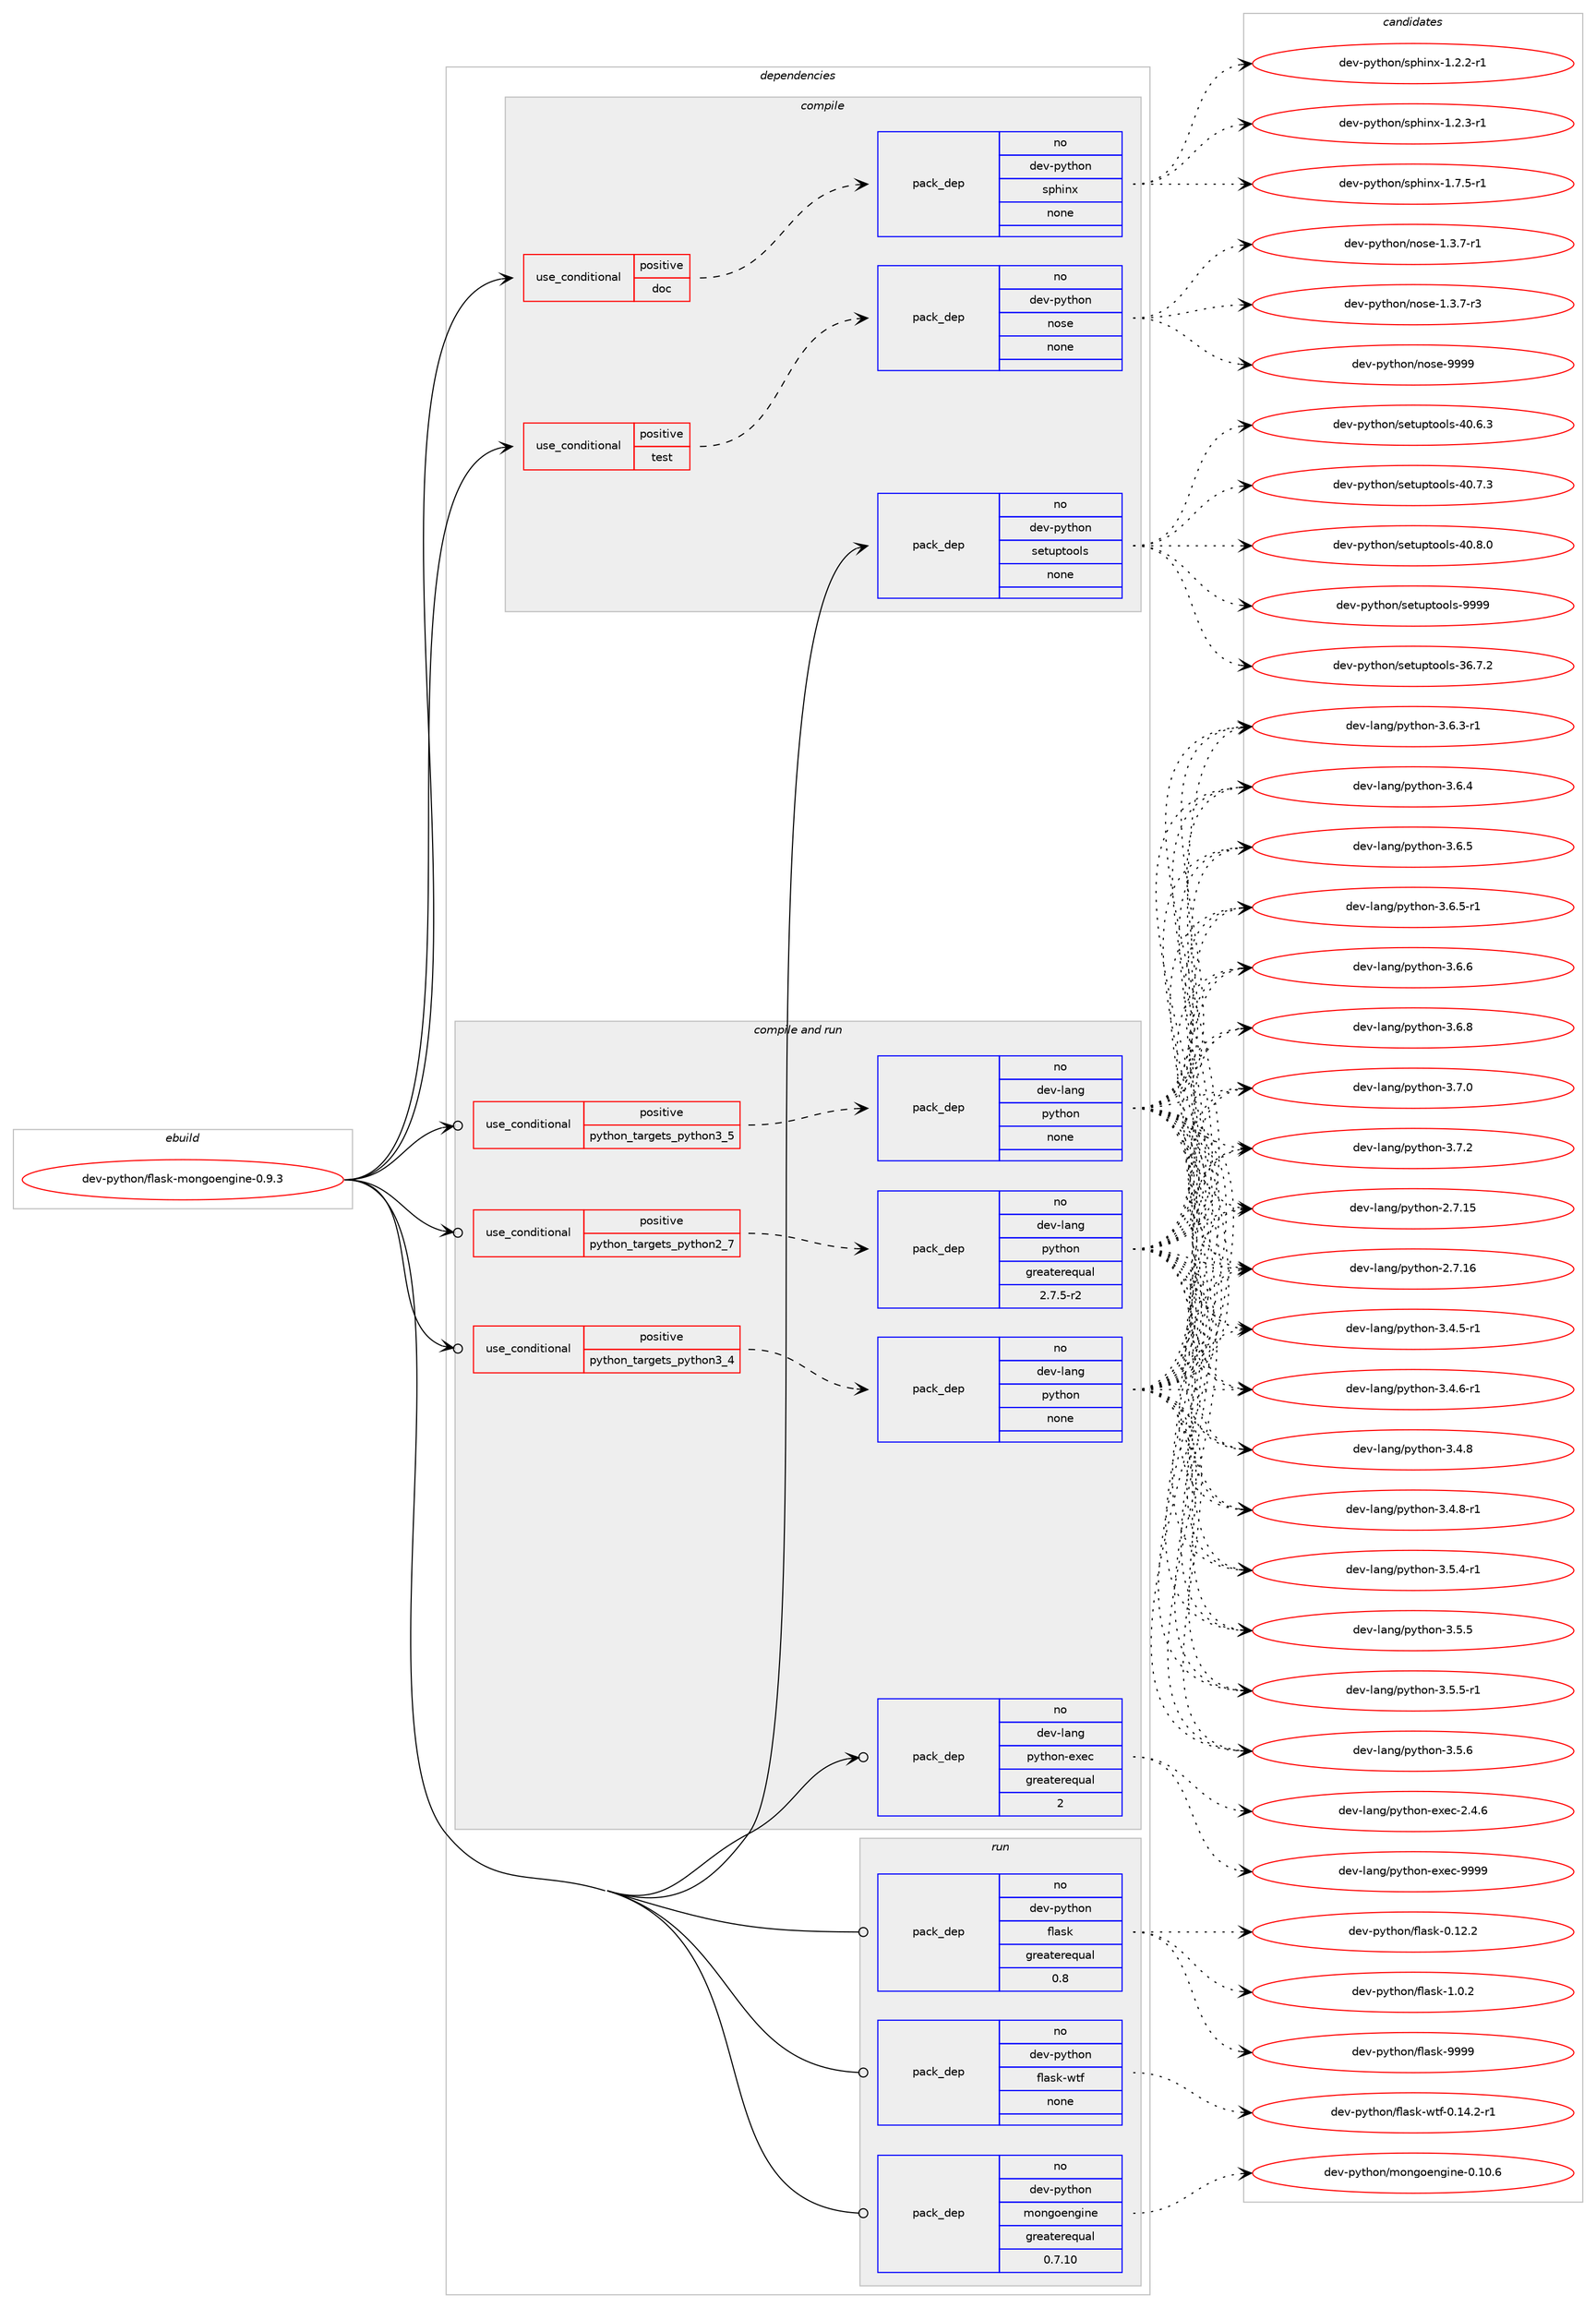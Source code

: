 digraph prolog {

# *************
# Graph options
# *************

newrank=true;
concentrate=true;
compound=true;
graph [rankdir=LR,fontname=Helvetica,fontsize=10,ranksep=1.5];#, ranksep=2.5, nodesep=0.2];
edge  [arrowhead=vee];
node  [fontname=Helvetica,fontsize=10];

# **********
# The ebuild
# **********

subgraph cluster_leftcol {
color=gray;
rank=same;
label=<<i>ebuild</i>>;
id [label="dev-python/flask-mongoengine-0.9.3", color=red, width=4, href="../dev-python/flask-mongoengine-0.9.3.svg"];
}

# ****************
# The dependencies
# ****************

subgraph cluster_midcol {
color=gray;
label=<<i>dependencies</i>>;
subgraph cluster_compile {
fillcolor="#eeeeee";
style=filled;
label=<<i>compile</i>>;
subgraph cond374435 {
dependency1409644 [label=<<TABLE BORDER="0" CELLBORDER="1" CELLSPACING="0" CELLPADDING="4"><TR><TD ROWSPAN="3" CELLPADDING="10">use_conditional</TD></TR><TR><TD>positive</TD></TR><TR><TD>doc</TD></TR></TABLE>>, shape=none, color=red];
subgraph pack1011950 {
dependency1409645 [label=<<TABLE BORDER="0" CELLBORDER="1" CELLSPACING="0" CELLPADDING="4" WIDTH="220"><TR><TD ROWSPAN="6" CELLPADDING="30">pack_dep</TD></TR><TR><TD WIDTH="110">no</TD></TR><TR><TD>dev-python</TD></TR><TR><TD>sphinx</TD></TR><TR><TD>none</TD></TR><TR><TD></TD></TR></TABLE>>, shape=none, color=blue];
}
dependency1409644:e -> dependency1409645:w [weight=20,style="dashed",arrowhead="vee"];
}
id:e -> dependency1409644:w [weight=20,style="solid",arrowhead="vee"];
subgraph cond374436 {
dependency1409646 [label=<<TABLE BORDER="0" CELLBORDER="1" CELLSPACING="0" CELLPADDING="4"><TR><TD ROWSPAN="3" CELLPADDING="10">use_conditional</TD></TR><TR><TD>positive</TD></TR><TR><TD>test</TD></TR></TABLE>>, shape=none, color=red];
subgraph pack1011951 {
dependency1409647 [label=<<TABLE BORDER="0" CELLBORDER="1" CELLSPACING="0" CELLPADDING="4" WIDTH="220"><TR><TD ROWSPAN="6" CELLPADDING="30">pack_dep</TD></TR><TR><TD WIDTH="110">no</TD></TR><TR><TD>dev-python</TD></TR><TR><TD>nose</TD></TR><TR><TD>none</TD></TR><TR><TD></TD></TR></TABLE>>, shape=none, color=blue];
}
dependency1409646:e -> dependency1409647:w [weight=20,style="dashed",arrowhead="vee"];
}
id:e -> dependency1409646:w [weight=20,style="solid",arrowhead="vee"];
subgraph pack1011952 {
dependency1409648 [label=<<TABLE BORDER="0" CELLBORDER="1" CELLSPACING="0" CELLPADDING="4" WIDTH="220"><TR><TD ROWSPAN="6" CELLPADDING="30">pack_dep</TD></TR><TR><TD WIDTH="110">no</TD></TR><TR><TD>dev-python</TD></TR><TR><TD>setuptools</TD></TR><TR><TD>none</TD></TR><TR><TD></TD></TR></TABLE>>, shape=none, color=blue];
}
id:e -> dependency1409648:w [weight=20,style="solid",arrowhead="vee"];
}
subgraph cluster_compileandrun {
fillcolor="#eeeeee";
style=filled;
label=<<i>compile and run</i>>;
subgraph cond374437 {
dependency1409649 [label=<<TABLE BORDER="0" CELLBORDER="1" CELLSPACING="0" CELLPADDING="4"><TR><TD ROWSPAN="3" CELLPADDING="10">use_conditional</TD></TR><TR><TD>positive</TD></TR><TR><TD>python_targets_python2_7</TD></TR></TABLE>>, shape=none, color=red];
subgraph pack1011953 {
dependency1409650 [label=<<TABLE BORDER="0" CELLBORDER="1" CELLSPACING="0" CELLPADDING="4" WIDTH="220"><TR><TD ROWSPAN="6" CELLPADDING="30">pack_dep</TD></TR><TR><TD WIDTH="110">no</TD></TR><TR><TD>dev-lang</TD></TR><TR><TD>python</TD></TR><TR><TD>greaterequal</TD></TR><TR><TD>2.7.5-r2</TD></TR></TABLE>>, shape=none, color=blue];
}
dependency1409649:e -> dependency1409650:w [weight=20,style="dashed",arrowhead="vee"];
}
id:e -> dependency1409649:w [weight=20,style="solid",arrowhead="odotvee"];
subgraph cond374438 {
dependency1409651 [label=<<TABLE BORDER="0" CELLBORDER="1" CELLSPACING="0" CELLPADDING="4"><TR><TD ROWSPAN="3" CELLPADDING="10">use_conditional</TD></TR><TR><TD>positive</TD></TR><TR><TD>python_targets_python3_4</TD></TR></TABLE>>, shape=none, color=red];
subgraph pack1011954 {
dependency1409652 [label=<<TABLE BORDER="0" CELLBORDER="1" CELLSPACING="0" CELLPADDING="4" WIDTH="220"><TR><TD ROWSPAN="6" CELLPADDING="30">pack_dep</TD></TR><TR><TD WIDTH="110">no</TD></TR><TR><TD>dev-lang</TD></TR><TR><TD>python</TD></TR><TR><TD>none</TD></TR><TR><TD></TD></TR></TABLE>>, shape=none, color=blue];
}
dependency1409651:e -> dependency1409652:w [weight=20,style="dashed",arrowhead="vee"];
}
id:e -> dependency1409651:w [weight=20,style="solid",arrowhead="odotvee"];
subgraph cond374439 {
dependency1409653 [label=<<TABLE BORDER="0" CELLBORDER="1" CELLSPACING="0" CELLPADDING="4"><TR><TD ROWSPAN="3" CELLPADDING="10">use_conditional</TD></TR><TR><TD>positive</TD></TR><TR><TD>python_targets_python3_5</TD></TR></TABLE>>, shape=none, color=red];
subgraph pack1011955 {
dependency1409654 [label=<<TABLE BORDER="0" CELLBORDER="1" CELLSPACING="0" CELLPADDING="4" WIDTH="220"><TR><TD ROWSPAN="6" CELLPADDING="30">pack_dep</TD></TR><TR><TD WIDTH="110">no</TD></TR><TR><TD>dev-lang</TD></TR><TR><TD>python</TD></TR><TR><TD>none</TD></TR><TR><TD></TD></TR></TABLE>>, shape=none, color=blue];
}
dependency1409653:e -> dependency1409654:w [weight=20,style="dashed",arrowhead="vee"];
}
id:e -> dependency1409653:w [weight=20,style="solid",arrowhead="odotvee"];
subgraph pack1011956 {
dependency1409655 [label=<<TABLE BORDER="0" CELLBORDER="1" CELLSPACING="0" CELLPADDING="4" WIDTH="220"><TR><TD ROWSPAN="6" CELLPADDING="30">pack_dep</TD></TR><TR><TD WIDTH="110">no</TD></TR><TR><TD>dev-lang</TD></TR><TR><TD>python-exec</TD></TR><TR><TD>greaterequal</TD></TR><TR><TD>2</TD></TR></TABLE>>, shape=none, color=blue];
}
id:e -> dependency1409655:w [weight=20,style="solid",arrowhead="odotvee"];
}
subgraph cluster_run {
fillcolor="#eeeeee";
style=filled;
label=<<i>run</i>>;
subgraph pack1011957 {
dependency1409656 [label=<<TABLE BORDER="0" CELLBORDER="1" CELLSPACING="0" CELLPADDING="4" WIDTH="220"><TR><TD ROWSPAN="6" CELLPADDING="30">pack_dep</TD></TR><TR><TD WIDTH="110">no</TD></TR><TR><TD>dev-python</TD></TR><TR><TD>flask</TD></TR><TR><TD>greaterequal</TD></TR><TR><TD>0.8</TD></TR></TABLE>>, shape=none, color=blue];
}
id:e -> dependency1409656:w [weight=20,style="solid",arrowhead="odot"];
subgraph pack1011958 {
dependency1409657 [label=<<TABLE BORDER="0" CELLBORDER="1" CELLSPACING="0" CELLPADDING="4" WIDTH="220"><TR><TD ROWSPAN="6" CELLPADDING="30">pack_dep</TD></TR><TR><TD WIDTH="110">no</TD></TR><TR><TD>dev-python</TD></TR><TR><TD>flask-wtf</TD></TR><TR><TD>none</TD></TR><TR><TD></TD></TR></TABLE>>, shape=none, color=blue];
}
id:e -> dependency1409657:w [weight=20,style="solid",arrowhead="odot"];
subgraph pack1011959 {
dependency1409658 [label=<<TABLE BORDER="0" CELLBORDER="1" CELLSPACING="0" CELLPADDING="4" WIDTH="220"><TR><TD ROWSPAN="6" CELLPADDING="30">pack_dep</TD></TR><TR><TD WIDTH="110">no</TD></TR><TR><TD>dev-python</TD></TR><TR><TD>mongoengine</TD></TR><TR><TD>greaterequal</TD></TR><TR><TD>0.7.10</TD></TR></TABLE>>, shape=none, color=blue];
}
id:e -> dependency1409658:w [weight=20,style="solid",arrowhead="odot"];
}
}

# **************
# The candidates
# **************

subgraph cluster_choices {
rank=same;
color=gray;
label=<<i>candidates</i>>;

subgraph choice1011950 {
color=black;
nodesep=1;
choice10010111845112121116104111110471151121041051101204549465046504511449 [label="dev-python/sphinx-1.2.2-r1", color=red, width=4,href="../dev-python/sphinx-1.2.2-r1.svg"];
choice10010111845112121116104111110471151121041051101204549465046514511449 [label="dev-python/sphinx-1.2.3-r1", color=red, width=4,href="../dev-python/sphinx-1.2.3-r1.svg"];
choice10010111845112121116104111110471151121041051101204549465546534511449 [label="dev-python/sphinx-1.7.5-r1", color=red, width=4,href="../dev-python/sphinx-1.7.5-r1.svg"];
dependency1409645:e -> choice10010111845112121116104111110471151121041051101204549465046504511449:w [style=dotted,weight="100"];
dependency1409645:e -> choice10010111845112121116104111110471151121041051101204549465046514511449:w [style=dotted,weight="100"];
dependency1409645:e -> choice10010111845112121116104111110471151121041051101204549465546534511449:w [style=dotted,weight="100"];
}
subgraph choice1011951 {
color=black;
nodesep=1;
choice10010111845112121116104111110471101111151014549465146554511449 [label="dev-python/nose-1.3.7-r1", color=red, width=4,href="../dev-python/nose-1.3.7-r1.svg"];
choice10010111845112121116104111110471101111151014549465146554511451 [label="dev-python/nose-1.3.7-r3", color=red, width=4,href="../dev-python/nose-1.3.7-r3.svg"];
choice10010111845112121116104111110471101111151014557575757 [label="dev-python/nose-9999", color=red, width=4,href="../dev-python/nose-9999.svg"];
dependency1409647:e -> choice10010111845112121116104111110471101111151014549465146554511449:w [style=dotted,weight="100"];
dependency1409647:e -> choice10010111845112121116104111110471101111151014549465146554511451:w [style=dotted,weight="100"];
dependency1409647:e -> choice10010111845112121116104111110471101111151014557575757:w [style=dotted,weight="100"];
}
subgraph choice1011952 {
color=black;
nodesep=1;
choice100101118451121211161041111104711510111611711211611111110811545515446554650 [label="dev-python/setuptools-36.7.2", color=red, width=4,href="../dev-python/setuptools-36.7.2.svg"];
choice100101118451121211161041111104711510111611711211611111110811545524846544651 [label="dev-python/setuptools-40.6.3", color=red, width=4,href="../dev-python/setuptools-40.6.3.svg"];
choice100101118451121211161041111104711510111611711211611111110811545524846554651 [label="dev-python/setuptools-40.7.3", color=red, width=4,href="../dev-python/setuptools-40.7.3.svg"];
choice100101118451121211161041111104711510111611711211611111110811545524846564648 [label="dev-python/setuptools-40.8.0", color=red, width=4,href="../dev-python/setuptools-40.8.0.svg"];
choice10010111845112121116104111110471151011161171121161111111081154557575757 [label="dev-python/setuptools-9999", color=red, width=4,href="../dev-python/setuptools-9999.svg"];
dependency1409648:e -> choice100101118451121211161041111104711510111611711211611111110811545515446554650:w [style=dotted,weight="100"];
dependency1409648:e -> choice100101118451121211161041111104711510111611711211611111110811545524846544651:w [style=dotted,weight="100"];
dependency1409648:e -> choice100101118451121211161041111104711510111611711211611111110811545524846554651:w [style=dotted,weight="100"];
dependency1409648:e -> choice100101118451121211161041111104711510111611711211611111110811545524846564648:w [style=dotted,weight="100"];
dependency1409648:e -> choice10010111845112121116104111110471151011161171121161111111081154557575757:w [style=dotted,weight="100"];
}
subgraph choice1011953 {
color=black;
nodesep=1;
choice10010111845108971101034711212111610411111045504655464953 [label="dev-lang/python-2.7.15", color=red, width=4,href="../dev-lang/python-2.7.15.svg"];
choice10010111845108971101034711212111610411111045504655464954 [label="dev-lang/python-2.7.16", color=red, width=4,href="../dev-lang/python-2.7.16.svg"];
choice1001011184510897110103471121211161041111104551465246534511449 [label="dev-lang/python-3.4.5-r1", color=red, width=4,href="../dev-lang/python-3.4.5-r1.svg"];
choice1001011184510897110103471121211161041111104551465246544511449 [label="dev-lang/python-3.4.6-r1", color=red, width=4,href="../dev-lang/python-3.4.6-r1.svg"];
choice100101118451089711010347112121116104111110455146524656 [label="dev-lang/python-3.4.8", color=red, width=4,href="../dev-lang/python-3.4.8.svg"];
choice1001011184510897110103471121211161041111104551465246564511449 [label="dev-lang/python-3.4.8-r1", color=red, width=4,href="../dev-lang/python-3.4.8-r1.svg"];
choice1001011184510897110103471121211161041111104551465346524511449 [label="dev-lang/python-3.5.4-r1", color=red, width=4,href="../dev-lang/python-3.5.4-r1.svg"];
choice100101118451089711010347112121116104111110455146534653 [label="dev-lang/python-3.5.5", color=red, width=4,href="../dev-lang/python-3.5.5.svg"];
choice1001011184510897110103471121211161041111104551465346534511449 [label="dev-lang/python-3.5.5-r1", color=red, width=4,href="../dev-lang/python-3.5.5-r1.svg"];
choice100101118451089711010347112121116104111110455146534654 [label="dev-lang/python-3.5.6", color=red, width=4,href="../dev-lang/python-3.5.6.svg"];
choice1001011184510897110103471121211161041111104551465446514511449 [label="dev-lang/python-3.6.3-r1", color=red, width=4,href="../dev-lang/python-3.6.3-r1.svg"];
choice100101118451089711010347112121116104111110455146544652 [label="dev-lang/python-3.6.4", color=red, width=4,href="../dev-lang/python-3.6.4.svg"];
choice100101118451089711010347112121116104111110455146544653 [label="dev-lang/python-3.6.5", color=red, width=4,href="../dev-lang/python-3.6.5.svg"];
choice1001011184510897110103471121211161041111104551465446534511449 [label="dev-lang/python-3.6.5-r1", color=red, width=4,href="../dev-lang/python-3.6.5-r1.svg"];
choice100101118451089711010347112121116104111110455146544654 [label="dev-lang/python-3.6.6", color=red, width=4,href="../dev-lang/python-3.6.6.svg"];
choice100101118451089711010347112121116104111110455146544656 [label="dev-lang/python-3.6.8", color=red, width=4,href="../dev-lang/python-3.6.8.svg"];
choice100101118451089711010347112121116104111110455146554648 [label="dev-lang/python-3.7.0", color=red, width=4,href="../dev-lang/python-3.7.0.svg"];
choice100101118451089711010347112121116104111110455146554650 [label="dev-lang/python-3.7.2", color=red, width=4,href="../dev-lang/python-3.7.2.svg"];
dependency1409650:e -> choice10010111845108971101034711212111610411111045504655464953:w [style=dotted,weight="100"];
dependency1409650:e -> choice10010111845108971101034711212111610411111045504655464954:w [style=dotted,weight="100"];
dependency1409650:e -> choice1001011184510897110103471121211161041111104551465246534511449:w [style=dotted,weight="100"];
dependency1409650:e -> choice1001011184510897110103471121211161041111104551465246544511449:w [style=dotted,weight="100"];
dependency1409650:e -> choice100101118451089711010347112121116104111110455146524656:w [style=dotted,weight="100"];
dependency1409650:e -> choice1001011184510897110103471121211161041111104551465246564511449:w [style=dotted,weight="100"];
dependency1409650:e -> choice1001011184510897110103471121211161041111104551465346524511449:w [style=dotted,weight="100"];
dependency1409650:e -> choice100101118451089711010347112121116104111110455146534653:w [style=dotted,weight="100"];
dependency1409650:e -> choice1001011184510897110103471121211161041111104551465346534511449:w [style=dotted,weight="100"];
dependency1409650:e -> choice100101118451089711010347112121116104111110455146534654:w [style=dotted,weight="100"];
dependency1409650:e -> choice1001011184510897110103471121211161041111104551465446514511449:w [style=dotted,weight="100"];
dependency1409650:e -> choice100101118451089711010347112121116104111110455146544652:w [style=dotted,weight="100"];
dependency1409650:e -> choice100101118451089711010347112121116104111110455146544653:w [style=dotted,weight="100"];
dependency1409650:e -> choice1001011184510897110103471121211161041111104551465446534511449:w [style=dotted,weight="100"];
dependency1409650:e -> choice100101118451089711010347112121116104111110455146544654:w [style=dotted,weight="100"];
dependency1409650:e -> choice100101118451089711010347112121116104111110455146544656:w [style=dotted,weight="100"];
dependency1409650:e -> choice100101118451089711010347112121116104111110455146554648:w [style=dotted,weight="100"];
dependency1409650:e -> choice100101118451089711010347112121116104111110455146554650:w [style=dotted,weight="100"];
}
subgraph choice1011954 {
color=black;
nodesep=1;
choice10010111845108971101034711212111610411111045504655464953 [label="dev-lang/python-2.7.15", color=red, width=4,href="../dev-lang/python-2.7.15.svg"];
choice10010111845108971101034711212111610411111045504655464954 [label="dev-lang/python-2.7.16", color=red, width=4,href="../dev-lang/python-2.7.16.svg"];
choice1001011184510897110103471121211161041111104551465246534511449 [label="dev-lang/python-3.4.5-r1", color=red, width=4,href="../dev-lang/python-3.4.5-r1.svg"];
choice1001011184510897110103471121211161041111104551465246544511449 [label="dev-lang/python-3.4.6-r1", color=red, width=4,href="../dev-lang/python-3.4.6-r1.svg"];
choice100101118451089711010347112121116104111110455146524656 [label="dev-lang/python-3.4.8", color=red, width=4,href="../dev-lang/python-3.4.8.svg"];
choice1001011184510897110103471121211161041111104551465246564511449 [label="dev-lang/python-3.4.8-r1", color=red, width=4,href="../dev-lang/python-3.4.8-r1.svg"];
choice1001011184510897110103471121211161041111104551465346524511449 [label="dev-lang/python-3.5.4-r1", color=red, width=4,href="../dev-lang/python-3.5.4-r1.svg"];
choice100101118451089711010347112121116104111110455146534653 [label="dev-lang/python-3.5.5", color=red, width=4,href="../dev-lang/python-3.5.5.svg"];
choice1001011184510897110103471121211161041111104551465346534511449 [label="dev-lang/python-3.5.5-r1", color=red, width=4,href="../dev-lang/python-3.5.5-r1.svg"];
choice100101118451089711010347112121116104111110455146534654 [label="dev-lang/python-3.5.6", color=red, width=4,href="../dev-lang/python-3.5.6.svg"];
choice1001011184510897110103471121211161041111104551465446514511449 [label="dev-lang/python-3.6.3-r1", color=red, width=4,href="../dev-lang/python-3.6.3-r1.svg"];
choice100101118451089711010347112121116104111110455146544652 [label="dev-lang/python-3.6.4", color=red, width=4,href="../dev-lang/python-3.6.4.svg"];
choice100101118451089711010347112121116104111110455146544653 [label="dev-lang/python-3.6.5", color=red, width=4,href="../dev-lang/python-3.6.5.svg"];
choice1001011184510897110103471121211161041111104551465446534511449 [label="dev-lang/python-3.6.5-r1", color=red, width=4,href="../dev-lang/python-3.6.5-r1.svg"];
choice100101118451089711010347112121116104111110455146544654 [label="dev-lang/python-3.6.6", color=red, width=4,href="../dev-lang/python-3.6.6.svg"];
choice100101118451089711010347112121116104111110455146544656 [label="dev-lang/python-3.6.8", color=red, width=4,href="../dev-lang/python-3.6.8.svg"];
choice100101118451089711010347112121116104111110455146554648 [label="dev-lang/python-3.7.0", color=red, width=4,href="../dev-lang/python-3.7.0.svg"];
choice100101118451089711010347112121116104111110455146554650 [label="dev-lang/python-3.7.2", color=red, width=4,href="../dev-lang/python-3.7.2.svg"];
dependency1409652:e -> choice10010111845108971101034711212111610411111045504655464953:w [style=dotted,weight="100"];
dependency1409652:e -> choice10010111845108971101034711212111610411111045504655464954:w [style=dotted,weight="100"];
dependency1409652:e -> choice1001011184510897110103471121211161041111104551465246534511449:w [style=dotted,weight="100"];
dependency1409652:e -> choice1001011184510897110103471121211161041111104551465246544511449:w [style=dotted,weight="100"];
dependency1409652:e -> choice100101118451089711010347112121116104111110455146524656:w [style=dotted,weight="100"];
dependency1409652:e -> choice1001011184510897110103471121211161041111104551465246564511449:w [style=dotted,weight="100"];
dependency1409652:e -> choice1001011184510897110103471121211161041111104551465346524511449:w [style=dotted,weight="100"];
dependency1409652:e -> choice100101118451089711010347112121116104111110455146534653:w [style=dotted,weight="100"];
dependency1409652:e -> choice1001011184510897110103471121211161041111104551465346534511449:w [style=dotted,weight="100"];
dependency1409652:e -> choice100101118451089711010347112121116104111110455146534654:w [style=dotted,weight="100"];
dependency1409652:e -> choice1001011184510897110103471121211161041111104551465446514511449:w [style=dotted,weight="100"];
dependency1409652:e -> choice100101118451089711010347112121116104111110455146544652:w [style=dotted,weight="100"];
dependency1409652:e -> choice100101118451089711010347112121116104111110455146544653:w [style=dotted,weight="100"];
dependency1409652:e -> choice1001011184510897110103471121211161041111104551465446534511449:w [style=dotted,weight="100"];
dependency1409652:e -> choice100101118451089711010347112121116104111110455146544654:w [style=dotted,weight="100"];
dependency1409652:e -> choice100101118451089711010347112121116104111110455146544656:w [style=dotted,weight="100"];
dependency1409652:e -> choice100101118451089711010347112121116104111110455146554648:w [style=dotted,weight="100"];
dependency1409652:e -> choice100101118451089711010347112121116104111110455146554650:w [style=dotted,weight="100"];
}
subgraph choice1011955 {
color=black;
nodesep=1;
choice10010111845108971101034711212111610411111045504655464953 [label="dev-lang/python-2.7.15", color=red, width=4,href="../dev-lang/python-2.7.15.svg"];
choice10010111845108971101034711212111610411111045504655464954 [label="dev-lang/python-2.7.16", color=red, width=4,href="../dev-lang/python-2.7.16.svg"];
choice1001011184510897110103471121211161041111104551465246534511449 [label="dev-lang/python-3.4.5-r1", color=red, width=4,href="../dev-lang/python-3.4.5-r1.svg"];
choice1001011184510897110103471121211161041111104551465246544511449 [label="dev-lang/python-3.4.6-r1", color=red, width=4,href="../dev-lang/python-3.4.6-r1.svg"];
choice100101118451089711010347112121116104111110455146524656 [label="dev-lang/python-3.4.8", color=red, width=4,href="../dev-lang/python-3.4.8.svg"];
choice1001011184510897110103471121211161041111104551465246564511449 [label="dev-lang/python-3.4.8-r1", color=red, width=4,href="../dev-lang/python-3.4.8-r1.svg"];
choice1001011184510897110103471121211161041111104551465346524511449 [label="dev-lang/python-3.5.4-r1", color=red, width=4,href="../dev-lang/python-3.5.4-r1.svg"];
choice100101118451089711010347112121116104111110455146534653 [label="dev-lang/python-3.5.5", color=red, width=4,href="../dev-lang/python-3.5.5.svg"];
choice1001011184510897110103471121211161041111104551465346534511449 [label="dev-lang/python-3.5.5-r1", color=red, width=4,href="../dev-lang/python-3.5.5-r1.svg"];
choice100101118451089711010347112121116104111110455146534654 [label="dev-lang/python-3.5.6", color=red, width=4,href="../dev-lang/python-3.5.6.svg"];
choice1001011184510897110103471121211161041111104551465446514511449 [label="dev-lang/python-3.6.3-r1", color=red, width=4,href="../dev-lang/python-3.6.3-r1.svg"];
choice100101118451089711010347112121116104111110455146544652 [label="dev-lang/python-3.6.4", color=red, width=4,href="../dev-lang/python-3.6.4.svg"];
choice100101118451089711010347112121116104111110455146544653 [label="dev-lang/python-3.6.5", color=red, width=4,href="../dev-lang/python-3.6.5.svg"];
choice1001011184510897110103471121211161041111104551465446534511449 [label="dev-lang/python-3.6.5-r1", color=red, width=4,href="../dev-lang/python-3.6.5-r1.svg"];
choice100101118451089711010347112121116104111110455146544654 [label="dev-lang/python-3.6.6", color=red, width=4,href="../dev-lang/python-3.6.6.svg"];
choice100101118451089711010347112121116104111110455146544656 [label="dev-lang/python-3.6.8", color=red, width=4,href="../dev-lang/python-3.6.8.svg"];
choice100101118451089711010347112121116104111110455146554648 [label="dev-lang/python-3.7.0", color=red, width=4,href="../dev-lang/python-3.7.0.svg"];
choice100101118451089711010347112121116104111110455146554650 [label="dev-lang/python-3.7.2", color=red, width=4,href="../dev-lang/python-3.7.2.svg"];
dependency1409654:e -> choice10010111845108971101034711212111610411111045504655464953:w [style=dotted,weight="100"];
dependency1409654:e -> choice10010111845108971101034711212111610411111045504655464954:w [style=dotted,weight="100"];
dependency1409654:e -> choice1001011184510897110103471121211161041111104551465246534511449:w [style=dotted,weight="100"];
dependency1409654:e -> choice1001011184510897110103471121211161041111104551465246544511449:w [style=dotted,weight="100"];
dependency1409654:e -> choice100101118451089711010347112121116104111110455146524656:w [style=dotted,weight="100"];
dependency1409654:e -> choice1001011184510897110103471121211161041111104551465246564511449:w [style=dotted,weight="100"];
dependency1409654:e -> choice1001011184510897110103471121211161041111104551465346524511449:w [style=dotted,weight="100"];
dependency1409654:e -> choice100101118451089711010347112121116104111110455146534653:w [style=dotted,weight="100"];
dependency1409654:e -> choice1001011184510897110103471121211161041111104551465346534511449:w [style=dotted,weight="100"];
dependency1409654:e -> choice100101118451089711010347112121116104111110455146534654:w [style=dotted,weight="100"];
dependency1409654:e -> choice1001011184510897110103471121211161041111104551465446514511449:w [style=dotted,weight="100"];
dependency1409654:e -> choice100101118451089711010347112121116104111110455146544652:w [style=dotted,weight="100"];
dependency1409654:e -> choice100101118451089711010347112121116104111110455146544653:w [style=dotted,weight="100"];
dependency1409654:e -> choice1001011184510897110103471121211161041111104551465446534511449:w [style=dotted,weight="100"];
dependency1409654:e -> choice100101118451089711010347112121116104111110455146544654:w [style=dotted,weight="100"];
dependency1409654:e -> choice100101118451089711010347112121116104111110455146544656:w [style=dotted,weight="100"];
dependency1409654:e -> choice100101118451089711010347112121116104111110455146554648:w [style=dotted,weight="100"];
dependency1409654:e -> choice100101118451089711010347112121116104111110455146554650:w [style=dotted,weight="100"];
}
subgraph choice1011956 {
color=black;
nodesep=1;
choice1001011184510897110103471121211161041111104510112010199455046524654 [label="dev-lang/python-exec-2.4.6", color=red, width=4,href="../dev-lang/python-exec-2.4.6.svg"];
choice10010111845108971101034711212111610411111045101120101994557575757 [label="dev-lang/python-exec-9999", color=red, width=4,href="../dev-lang/python-exec-9999.svg"];
dependency1409655:e -> choice1001011184510897110103471121211161041111104510112010199455046524654:w [style=dotted,weight="100"];
dependency1409655:e -> choice10010111845108971101034711212111610411111045101120101994557575757:w [style=dotted,weight="100"];
}
subgraph choice1011957 {
color=black;
nodesep=1;
choice10010111845112121116104111110471021089711510745484649504650 [label="dev-python/flask-0.12.2", color=red, width=4,href="../dev-python/flask-0.12.2.svg"];
choice100101118451121211161041111104710210897115107454946484650 [label="dev-python/flask-1.0.2", color=red, width=4,href="../dev-python/flask-1.0.2.svg"];
choice1001011184511212111610411111047102108971151074557575757 [label="dev-python/flask-9999", color=red, width=4,href="../dev-python/flask-9999.svg"];
dependency1409656:e -> choice10010111845112121116104111110471021089711510745484649504650:w [style=dotted,weight="100"];
dependency1409656:e -> choice100101118451121211161041111104710210897115107454946484650:w [style=dotted,weight="100"];
dependency1409656:e -> choice1001011184511212111610411111047102108971151074557575757:w [style=dotted,weight="100"];
}
subgraph choice1011958 {
color=black;
nodesep=1;
choice10010111845112121116104111110471021089711510745119116102454846495246504511449 [label="dev-python/flask-wtf-0.14.2-r1", color=red, width=4,href="../dev-python/flask-wtf-0.14.2-r1.svg"];
dependency1409657:e -> choice10010111845112121116104111110471021089711510745119116102454846495246504511449:w [style=dotted,weight="100"];
}
subgraph choice1011959 {
color=black;
nodesep=1;
choice100101118451121211161041111104710911111010311110111010310511010145484649484654 [label="dev-python/mongoengine-0.10.6", color=red, width=4,href="../dev-python/mongoengine-0.10.6.svg"];
dependency1409658:e -> choice100101118451121211161041111104710911111010311110111010310511010145484649484654:w [style=dotted,weight="100"];
}
}

}
